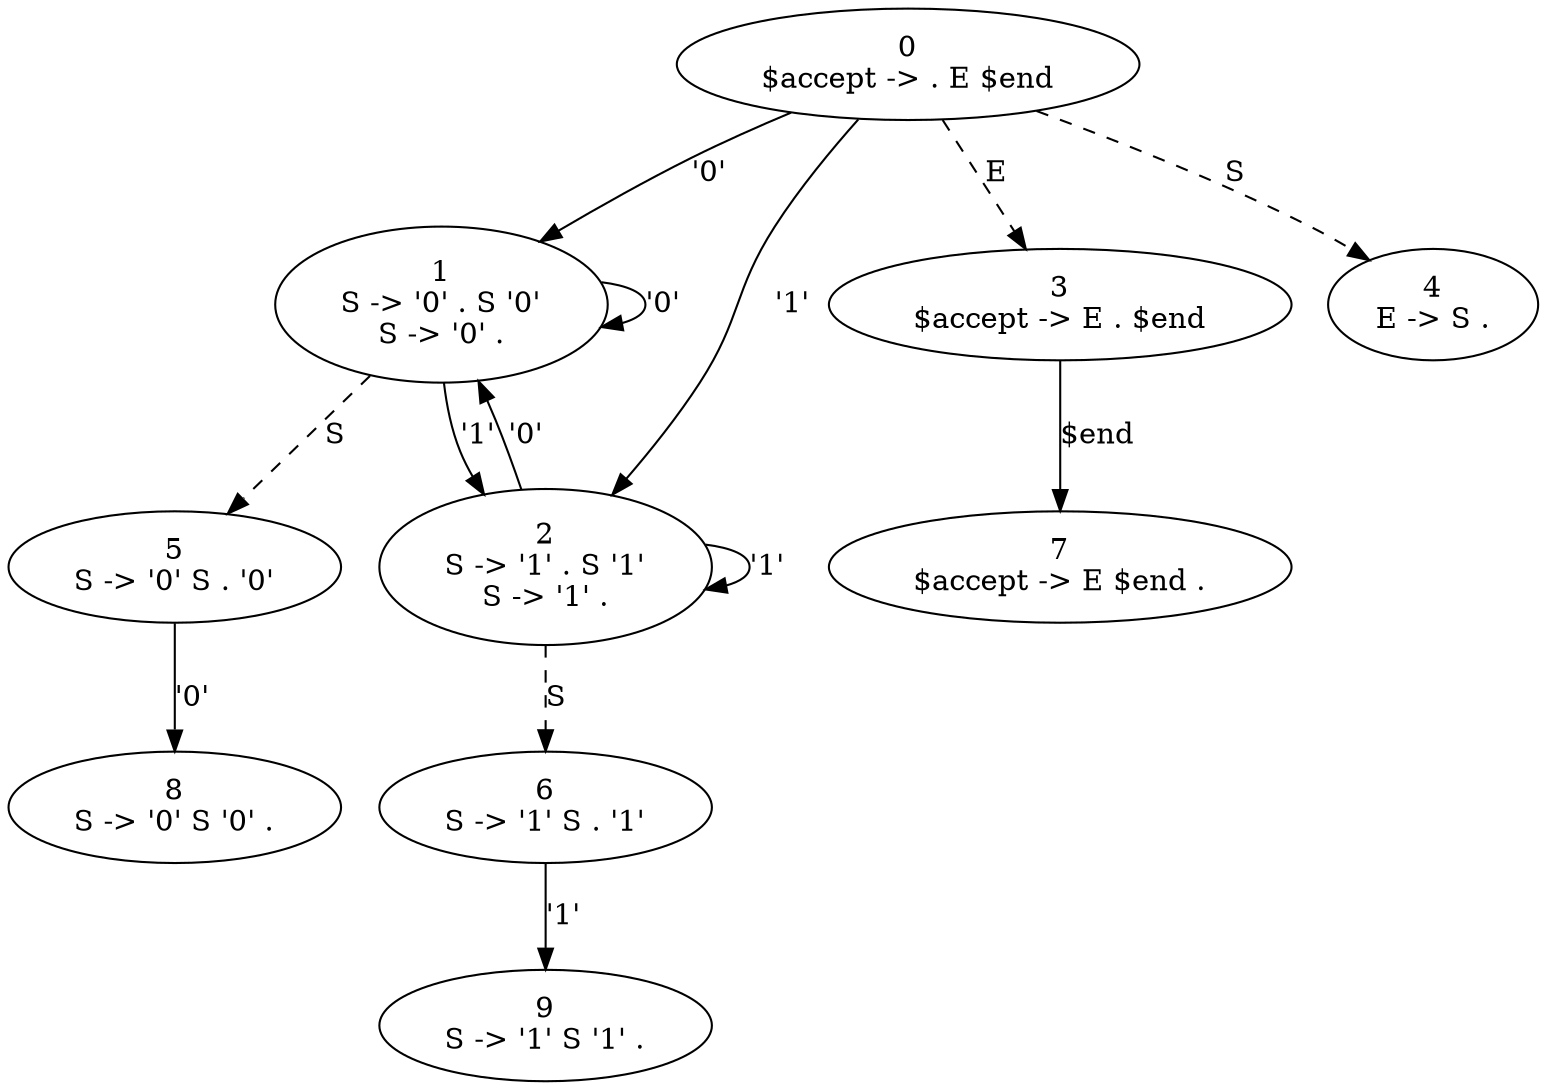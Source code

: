 // Generated by GNU Bison 2.5.
// Report bugs to <bug-bison@gnu.org>.
// Home page: <http://www.gnu.org/software/bison/>.

digraph "palin.y"
{
  0 [label="0\n$accept -> . E $end"]
  0 -> 1 [style=solid label="'0'"]
  0 -> 2 [style=solid label="'1'"]
  0 -> 3 [style=dashed label="E"]
  0 -> 4 [style=dashed label="S"]
  1 [label="1\nS -> '0' . S '0'\nS -> '0' ."]
  1 -> 1 [style=solid label="'0'"]
  1 -> 2 [style=solid label="'1'"]
  1 -> 5 [style=dashed label="S"]
  2 [label="2\nS -> '1' . S '1'\nS -> '1' ."]
  2 -> 1 [style=solid label="'0'"]
  2 -> 2 [style=solid label="'1'"]
  2 -> 6 [style=dashed label="S"]
  3 [label="3\n$accept -> E . $end"]
  3 -> 7 [style=solid label="$end"]
  4 [label="4\nE -> S ."]
  5 [label="5\nS -> '0' S . '0'"]
  5 -> 8 [style=solid label="'0'"]
  6 [label="6\nS -> '1' S . '1'"]
  6 -> 9 [style=solid label="'1'"]
  7 [label="7\n$accept -> E $end ."]
  8 [label="8\nS -> '0' S '0' ."]
  9 [label="9\nS -> '1' S '1' ."]
}
